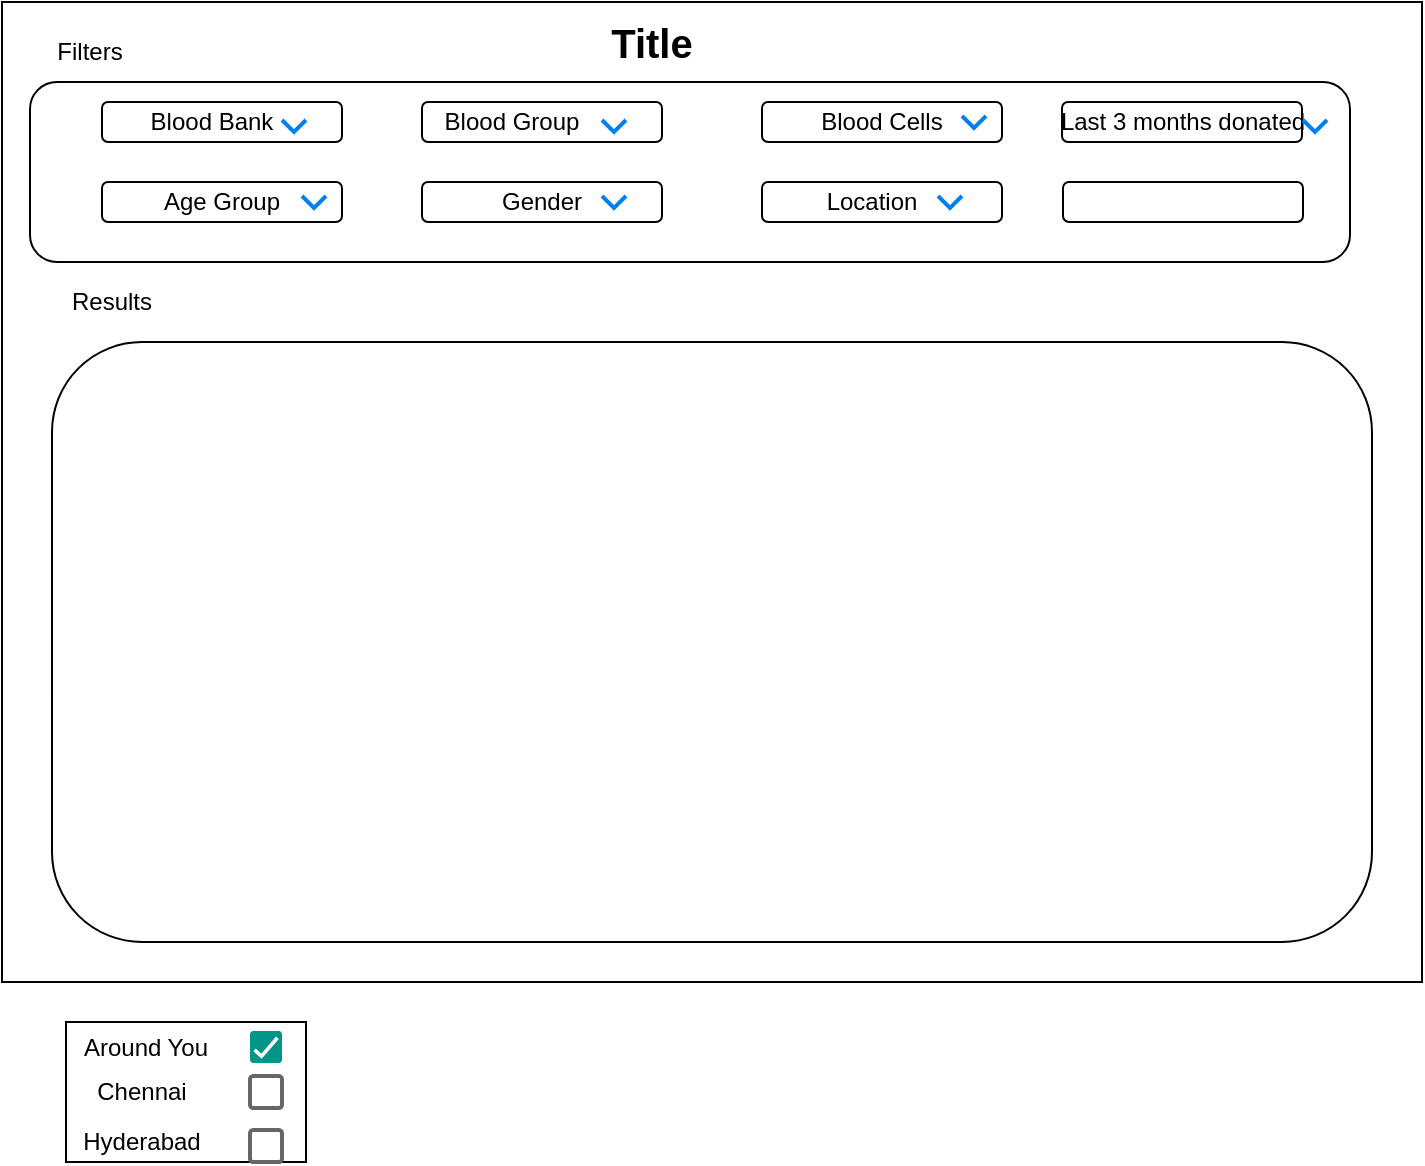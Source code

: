 <mxfile version="17.1.2" type="github">
  <diagram id="9N0E5MXAk8yBqi8seD3S" name="Page-1">
    <mxGraphModel dx="946" dy="614" grid="1" gridSize="10" guides="1" tooltips="1" connect="1" arrows="1" fold="1" page="1" pageScale="1" pageWidth="827" pageHeight="1169" math="0" shadow="0">
      <root>
        <mxCell id="0" />
        <mxCell id="1" parent="0" />
        <mxCell id="OM1NHDSq1ISWyQiUHDjS-1" value="" style="rounded=0;whiteSpace=wrap;html=1;fontStyle=1" vertex="1" parent="1">
          <mxGeometry x="70" y="50" width="710" height="490" as="geometry" />
        </mxCell>
        <mxCell id="OM1NHDSq1ISWyQiUHDjS-2" value="" style="rounded=1;whiteSpace=wrap;html=1;" vertex="1" parent="1">
          <mxGeometry x="84" y="90" width="660" height="90" as="geometry" />
        </mxCell>
        <mxCell id="OM1NHDSq1ISWyQiUHDjS-3" value="" style="rounded=1;whiteSpace=wrap;html=1;" vertex="1" parent="1">
          <mxGeometry x="120" y="100" width="120" height="20" as="geometry" />
        </mxCell>
        <mxCell id="OM1NHDSq1ISWyQiUHDjS-4" value="Age Group" style="rounded=1;whiteSpace=wrap;html=1;" vertex="1" parent="1">
          <mxGeometry x="120" y="140" width="120" height="20" as="geometry" />
        </mxCell>
        <mxCell id="OM1NHDSq1ISWyQiUHDjS-5" value="" style="rounded=1;whiteSpace=wrap;html=1;" vertex="1" parent="1">
          <mxGeometry x="280" y="100" width="120" height="20" as="geometry" />
        </mxCell>
        <mxCell id="OM1NHDSq1ISWyQiUHDjS-6" value="Gender" style="rounded=1;whiteSpace=wrap;html=1;" vertex="1" parent="1">
          <mxGeometry x="280" y="140" width="120" height="20" as="geometry" />
        </mxCell>
        <mxCell id="OM1NHDSq1ISWyQiUHDjS-7" value="Blood Cells" style="rounded=1;whiteSpace=wrap;html=1;" vertex="1" parent="1">
          <mxGeometry x="450" y="100" width="120" height="20" as="geometry" />
        </mxCell>
        <mxCell id="OM1NHDSq1ISWyQiUHDjS-8" value="" style="rounded=1;whiteSpace=wrap;html=1;" vertex="1" parent="1">
          <mxGeometry x="450" y="140" width="120" height="20" as="geometry" />
        </mxCell>
        <mxCell id="OM1NHDSq1ISWyQiUHDjS-9" value="" style="rounded=1;whiteSpace=wrap;html=1;" vertex="1" parent="1">
          <mxGeometry x="600" y="100" width="120" height="20" as="geometry" />
        </mxCell>
        <mxCell id="OM1NHDSq1ISWyQiUHDjS-10" value="" style="rounded=1;whiteSpace=wrap;html=1;" vertex="1" parent="1">
          <mxGeometry x="600.5" y="140" width="120" height="20" as="geometry" />
        </mxCell>
        <mxCell id="OM1NHDSq1ISWyQiUHDjS-11" value="" style="rounded=1;whiteSpace=wrap;html=1;" vertex="1" parent="1">
          <mxGeometry x="95" y="220" width="660" height="300" as="geometry" />
        </mxCell>
        <mxCell id="OM1NHDSq1ISWyQiUHDjS-12" value="Blood Bank" style="text;html=1;strokeColor=none;fillColor=none;align=center;verticalAlign=middle;whiteSpace=wrap;rounded=0;" vertex="1" parent="1">
          <mxGeometry x="130" y="105" width="90" height="10" as="geometry" />
        </mxCell>
        <mxCell id="OM1NHDSq1ISWyQiUHDjS-13" value="Location" style="text;html=1;strokeColor=none;fillColor=none;align=center;verticalAlign=middle;whiteSpace=wrap;rounded=0;" vertex="1" parent="1">
          <mxGeometry x="460" y="145" width="90" height="10" as="geometry" />
        </mxCell>
        <mxCell id="OM1NHDSq1ISWyQiUHDjS-14" value="Blood Group" style="text;html=1;strokeColor=none;fillColor=none;align=center;verticalAlign=middle;whiteSpace=wrap;rounded=0;" vertex="1" parent="1">
          <mxGeometry x="280" y="105" width="90" height="10" as="geometry" />
        </mxCell>
        <mxCell id="OM1NHDSq1ISWyQiUHDjS-15" value="Last 3 months donated" style="text;html=1;strokeColor=none;fillColor=none;align=center;verticalAlign=middle;whiteSpace=wrap;rounded=0;" vertex="1" parent="1">
          <mxGeometry x="587.5" y="105" width="145" height="10" as="geometry" />
        </mxCell>
        <mxCell id="OM1NHDSq1ISWyQiUHDjS-16" value="" style="shape=image;html=1;verticalAlign=top;verticalLabelPosition=bottom;labelBackgroundColor=#ffffff;imageAspect=0;aspect=fixed;image=https://cdn4.iconfinder.com/data/icons/flatified/128/map.png" vertex="1" parent="1">
          <mxGeometry x="262" y="200" width="300" height="300" as="geometry" />
        </mxCell>
        <mxCell id="OM1NHDSq1ISWyQiUHDjS-17" value="" style="html=1;verticalLabelPosition=bottom;labelBackgroundColor=#ffffff;verticalAlign=top;shadow=0;dashed=0;strokeWidth=2;shape=mxgraph.ios7.misc.down;strokeColor=#0080f0;" vertex="1" parent="1">
          <mxGeometry x="210" y="109" width="12" height="6" as="geometry" />
        </mxCell>
        <mxCell id="OM1NHDSq1ISWyQiUHDjS-19" value="" style="html=1;verticalLabelPosition=bottom;labelBackgroundColor=#ffffff;verticalAlign=top;shadow=0;dashed=0;strokeWidth=2;shape=mxgraph.ios7.misc.down;strokeColor=#0080f0;" vertex="1" parent="1">
          <mxGeometry x="370" y="109" width="12" height="6" as="geometry" />
        </mxCell>
        <mxCell id="OM1NHDSq1ISWyQiUHDjS-20" value="" style="html=1;verticalLabelPosition=bottom;labelBackgroundColor=#ffffff;verticalAlign=top;shadow=0;dashed=0;strokeWidth=2;shape=mxgraph.ios7.misc.down;strokeColor=#0080f0;" vertex="1" parent="1">
          <mxGeometry x="220" y="147" width="12" height="6" as="geometry" />
        </mxCell>
        <mxCell id="OM1NHDSq1ISWyQiUHDjS-22" value="" style="html=1;verticalLabelPosition=bottom;labelBackgroundColor=#ffffff;verticalAlign=top;shadow=0;dashed=0;strokeWidth=2;shape=mxgraph.ios7.misc.down;strokeColor=#0080f0;" vertex="1" parent="1">
          <mxGeometry x="720.5" y="109" width="12" height="6" as="geometry" />
        </mxCell>
        <mxCell id="OM1NHDSq1ISWyQiUHDjS-23" value="" style="html=1;verticalLabelPosition=bottom;labelBackgroundColor=#ffffff;verticalAlign=top;shadow=0;dashed=0;strokeWidth=2;shape=mxgraph.ios7.misc.down;strokeColor=#0080f0;" vertex="1" parent="1">
          <mxGeometry x="550" y="107" width="12" height="6" as="geometry" />
        </mxCell>
        <mxCell id="OM1NHDSq1ISWyQiUHDjS-25" value="" style="html=1;verticalLabelPosition=bottom;labelBackgroundColor=#ffffff;verticalAlign=top;shadow=0;dashed=0;strokeWidth=2;shape=mxgraph.ios7.misc.down;strokeColor=#0080f0;" vertex="1" parent="1">
          <mxGeometry x="370" y="147" width="12" height="6" as="geometry" />
        </mxCell>
        <mxCell id="OM1NHDSq1ISWyQiUHDjS-26" value="" style="html=1;verticalLabelPosition=bottom;labelBackgroundColor=#ffffff;verticalAlign=top;shadow=0;dashed=0;strokeWidth=2;shape=mxgraph.ios7.misc.down;strokeColor=#0080f0;" vertex="1" parent="1">
          <mxGeometry x="538" y="147" width="12" height="6" as="geometry" />
        </mxCell>
        <mxCell id="OM1NHDSq1ISWyQiUHDjS-27" value="" style="rounded=0;whiteSpace=wrap;html=1;" vertex="1" parent="1">
          <mxGeometry x="102" y="560" width="120" height="70" as="geometry" />
        </mxCell>
        <mxCell id="OM1NHDSq1ISWyQiUHDjS-28" value="Around You" style="text;html=1;strokeColor=none;fillColor=none;align=center;verticalAlign=middle;whiteSpace=wrap;rounded=0;" vertex="1" parent="1">
          <mxGeometry x="102" y="560" width="80" height="25" as="geometry" />
        </mxCell>
        <mxCell id="OM1NHDSq1ISWyQiUHDjS-30" value="Hyderabad" style="text;html=1;strokeColor=none;fillColor=none;align=center;verticalAlign=middle;whiteSpace=wrap;rounded=0;" vertex="1" parent="1">
          <mxGeometry x="100" y="610" width="80" height="20" as="geometry" />
        </mxCell>
        <mxCell id="OM1NHDSq1ISWyQiUHDjS-32" value="" style="dashed=0;labelPosition=right;align=left;shape=mxgraph.gmdl.checkbox;strokeColor=none;fillColor=#009587;strokeWidth=2;aspect=fixed;sketch=0;" vertex="1" parent="1">
          <mxGeometry x="194" y="564.5" width="16" height="16" as="geometry" />
        </mxCell>
        <mxCell id="OM1NHDSq1ISWyQiUHDjS-34" value="" style="dashed=0;labelPosition=right;align=left;shape=mxgraph.gmdl.checkbox;strokeColor=#666666;fillColor=none;strokeWidth=2;aspect=fixed;sketch=0;" vertex="1" parent="1">
          <mxGeometry x="194" y="587" width="16" height="16" as="geometry" />
        </mxCell>
        <mxCell id="OM1NHDSq1ISWyQiUHDjS-35" value="" style="dashed=0;labelPosition=right;align=left;shape=mxgraph.gmdl.checkbox;strokeColor=#666666;fillColor=none;strokeWidth=2;aspect=fixed;sketch=0;" vertex="1" parent="1">
          <mxGeometry x="194" y="614" width="16" height="16" as="geometry" />
        </mxCell>
        <mxCell id="OM1NHDSq1ISWyQiUHDjS-37" value="Chennai" style="text;html=1;strokeColor=none;fillColor=none;align=center;verticalAlign=middle;whiteSpace=wrap;rounded=0;" vertex="1" parent="1">
          <mxGeometry x="100" y="585" width="80" height="20" as="geometry" />
        </mxCell>
        <mxCell id="OM1NHDSq1ISWyQiUHDjS-45" value="&lt;h1&gt;&lt;br&gt;&lt;/h1&gt;" style="text;html=1;strokeColor=none;fillColor=none;spacing=5;spacingTop=-20;whiteSpace=wrap;overflow=hidden;rounded=0;" vertex="1" parent="1">
          <mxGeometry x="100" y="180" width="190" height="40" as="geometry" />
        </mxCell>
        <mxCell id="OM1NHDSq1ISWyQiUHDjS-47" value="Filters" style="text;html=1;strokeColor=none;fillColor=none;align=center;verticalAlign=middle;whiteSpace=wrap;rounded=0;" vertex="1" parent="1">
          <mxGeometry x="84" y="60" width="60" height="30" as="geometry" />
        </mxCell>
        <mxCell id="OM1NHDSq1ISWyQiUHDjS-48" value="Results" style="text;html=1;strokeColor=none;fillColor=none;align=center;verticalAlign=middle;whiteSpace=wrap;rounded=0;" vertex="1" parent="1">
          <mxGeometry x="95" y="185" width="60" height="30" as="geometry" />
        </mxCell>
        <mxCell id="OM1NHDSq1ISWyQiUHDjS-49" value="Title" style="text;html=1;strokeColor=none;fillColor=none;align=center;verticalAlign=middle;whiteSpace=wrap;rounded=0;fontStyle=1;fontSize=20;" vertex="1" parent="1">
          <mxGeometry x="340" y="60" width="110" height="20" as="geometry" />
        </mxCell>
      </root>
    </mxGraphModel>
  </diagram>
</mxfile>

